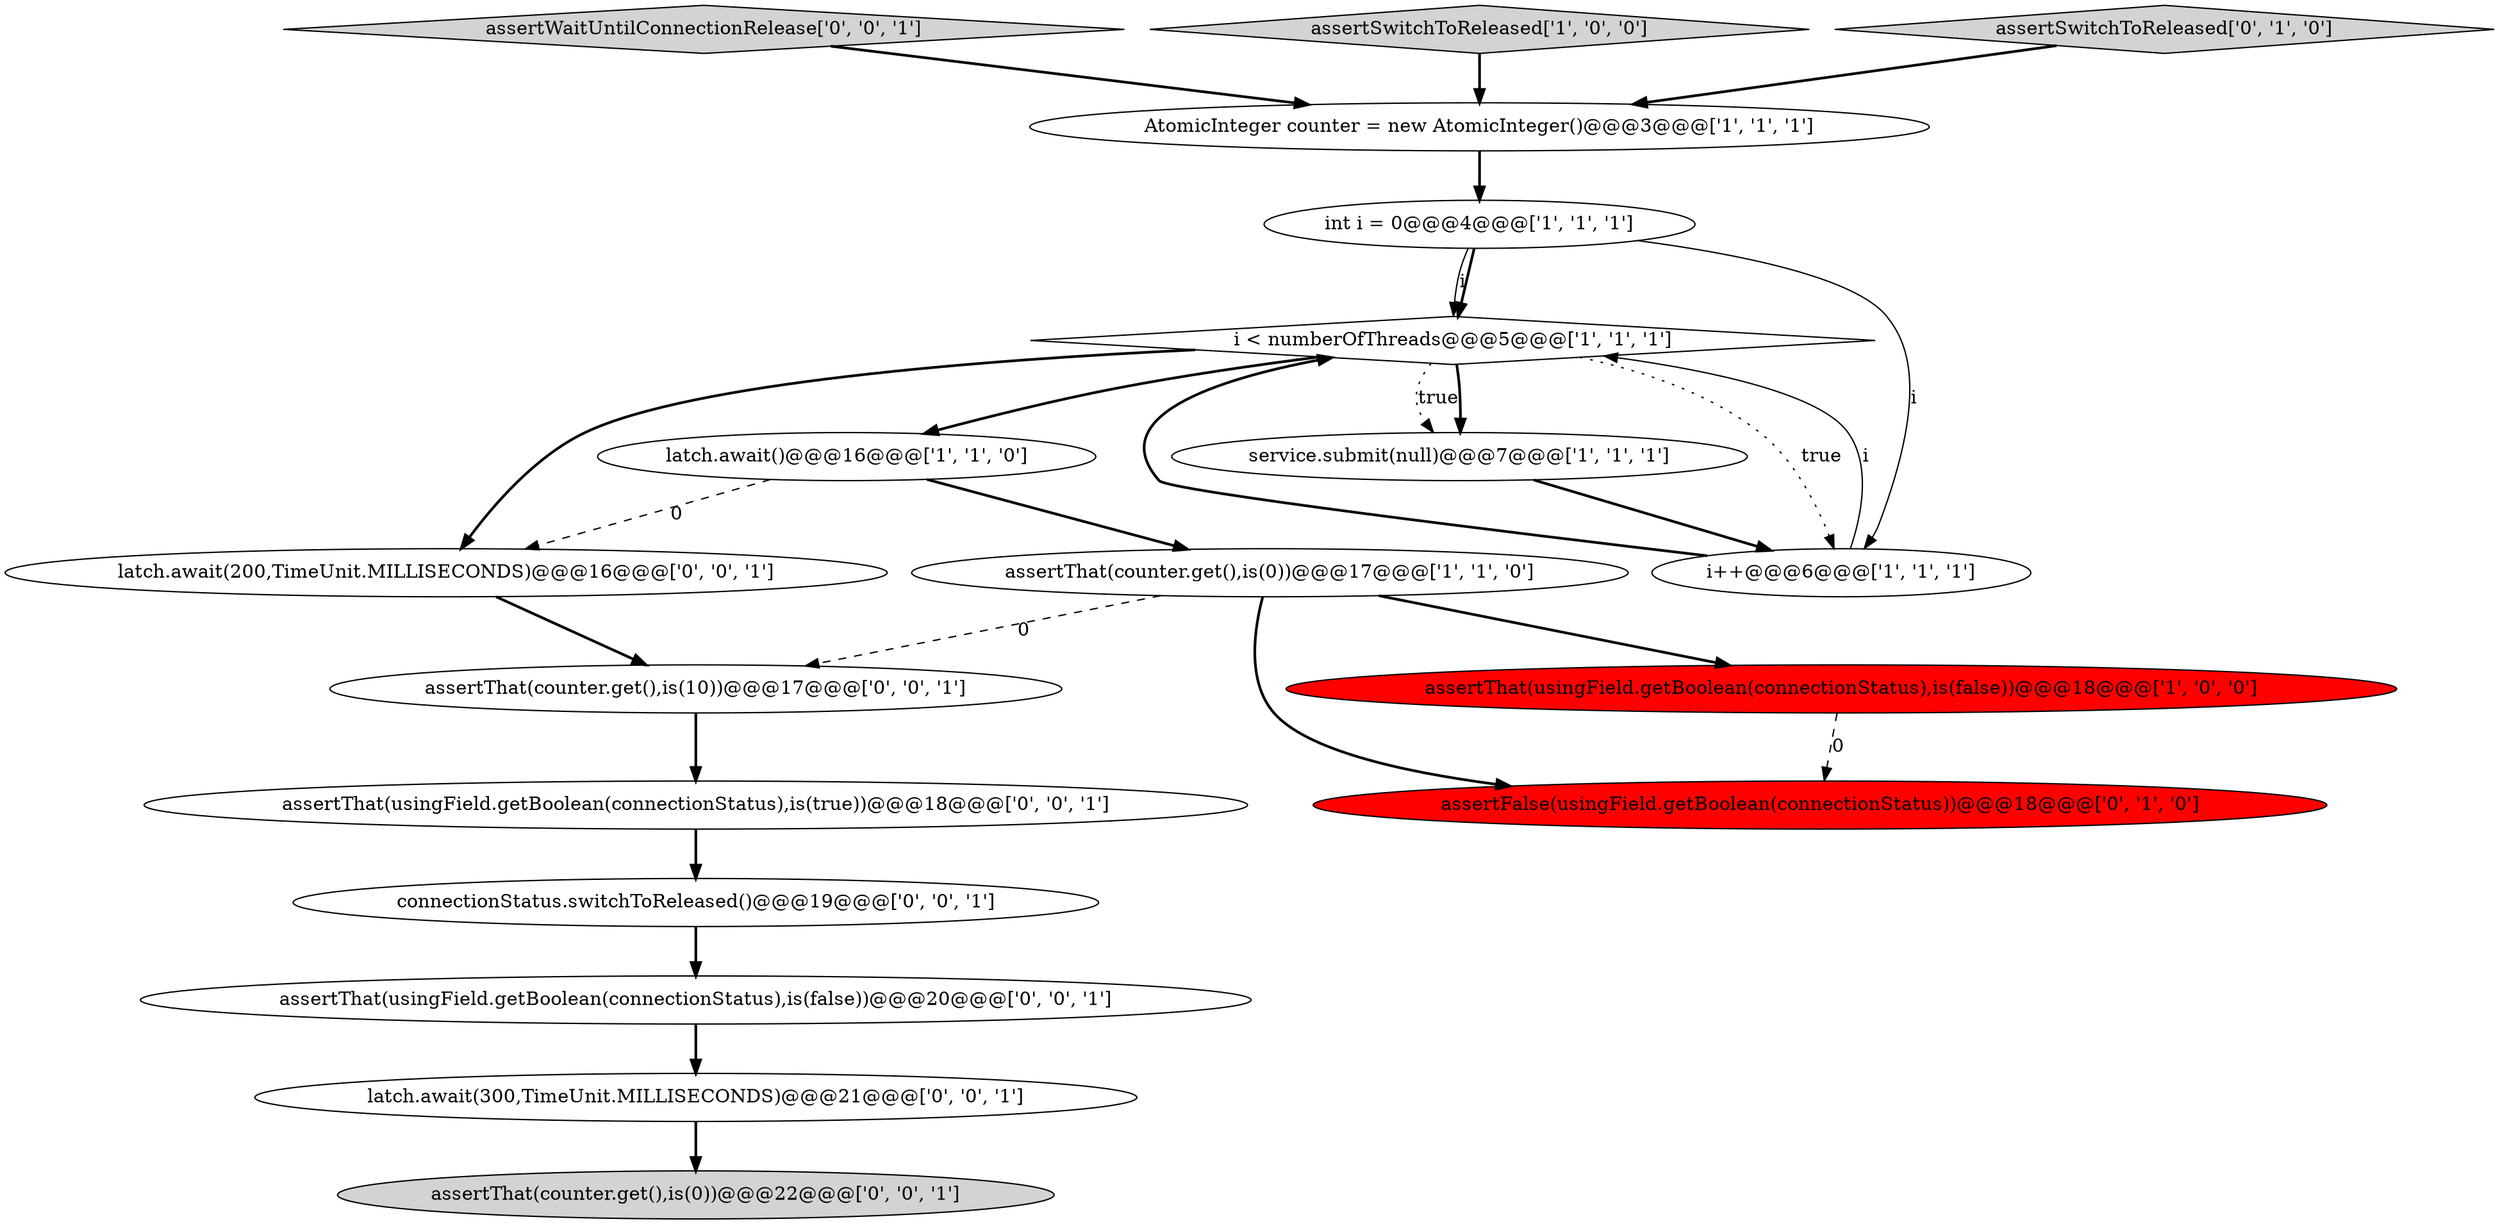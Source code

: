 digraph {
18 [style = filled, label = "assertWaitUntilConnectionRelease['0', '0', '1']", fillcolor = lightgray, shape = diamond image = "AAA0AAABBB3BBB"];
5 [style = filled, label = "assertSwitchToReleased['1', '0', '0']", fillcolor = lightgray, shape = diamond image = "AAA0AAABBB1BBB"];
12 [style = filled, label = "latch.await(300,TimeUnit.MILLISECONDS)@@@21@@@['0', '0', '1']", fillcolor = white, shape = ellipse image = "AAA0AAABBB3BBB"];
10 [style = filled, label = "assertSwitchToReleased['0', '1', '0']", fillcolor = lightgray, shape = diamond image = "AAA0AAABBB2BBB"];
1 [style = filled, label = "latch.await()@@@16@@@['1', '1', '0']", fillcolor = white, shape = ellipse image = "AAA0AAABBB1BBB"];
8 [style = filled, label = "AtomicInteger counter = new AtomicInteger()@@@3@@@['1', '1', '1']", fillcolor = white, shape = ellipse image = "AAA0AAABBB1BBB"];
9 [style = filled, label = "assertFalse(usingField.getBoolean(connectionStatus))@@@18@@@['0', '1', '0']", fillcolor = red, shape = ellipse image = "AAA1AAABBB2BBB"];
11 [style = filled, label = "assertThat(usingField.getBoolean(connectionStatus),is(false))@@@20@@@['0', '0', '1']", fillcolor = white, shape = ellipse image = "AAA0AAABBB3BBB"];
2 [style = filled, label = "assertThat(counter.get(),is(0))@@@17@@@['1', '1', '0']", fillcolor = white, shape = ellipse image = "AAA0AAABBB1BBB"];
13 [style = filled, label = "assertThat(counter.get(),is(10))@@@17@@@['0', '0', '1']", fillcolor = white, shape = ellipse image = "AAA0AAABBB3BBB"];
14 [style = filled, label = "connectionStatus.switchToReleased()@@@19@@@['0', '0', '1']", fillcolor = white, shape = ellipse image = "AAA0AAABBB3BBB"];
15 [style = filled, label = "latch.await(200,TimeUnit.MILLISECONDS)@@@16@@@['0', '0', '1']", fillcolor = white, shape = ellipse image = "AAA0AAABBB3BBB"];
3 [style = filled, label = "assertThat(usingField.getBoolean(connectionStatus),is(false))@@@18@@@['1', '0', '0']", fillcolor = red, shape = ellipse image = "AAA1AAABBB1BBB"];
6 [style = filled, label = "service.submit(null)@@@7@@@['1', '1', '1']", fillcolor = white, shape = ellipse image = "AAA0AAABBB1BBB"];
7 [style = filled, label = "int i = 0@@@4@@@['1', '1', '1']", fillcolor = white, shape = ellipse image = "AAA0AAABBB1BBB"];
17 [style = filled, label = "assertThat(counter.get(),is(0))@@@22@@@['0', '0', '1']", fillcolor = lightgray, shape = ellipse image = "AAA0AAABBB3BBB"];
4 [style = filled, label = "i < numberOfThreads@@@5@@@['1', '1', '1']", fillcolor = white, shape = diamond image = "AAA0AAABBB1BBB"];
0 [style = filled, label = "i++@@@6@@@['1', '1', '1']", fillcolor = white, shape = ellipse image = "AAA0AAABBB1BBB"];
16 [style = filled, label = "assertThat(usingField.getBoolean(connectionStatus),is(true))@@@18@@@['0', '0', '1']", fillcolor = white, shape = ellipse image = "AAA0AAABBB3BBB"];
4->6 [style = dotted, label="true"];
5->8 [style = bold, label=""];
15->13 [style = bold, label=""];
4->6 [style = bold, label=""];
1->15 [style = dashed, label="0"];
2->3 [style = bold, label=""];
4->0 [style = dotted, label="true"];
12->17 [style = bold, label=""];
4->15 [style = bold, label=""];
7->0 [style = solid, label="i"];
11->12 [style = bold, label=""];
6->0 [style = bold, label=""];
7->4 [style = bold, label=""];
2->9 [style = bold, label=""];
0->4 [style = solid, label="i"];
13->16 [style = bold, label=""];
7->4 [style = solid, label="i"];
8->7 [style = bold, label=""];
10->8 [style = bold, label=""];
3->9 [style = dashed, label="0"];
0->4 [style = bold, label=""];
2->13 [style = dashed, label="0"];
16->14 [style = bold, label=""];
4->1 [style = bold, label=""];
1->2 [style = bold, label=""];
18->8 [style = bold, label=""];
14->11 [style = bold, label=""];
}
